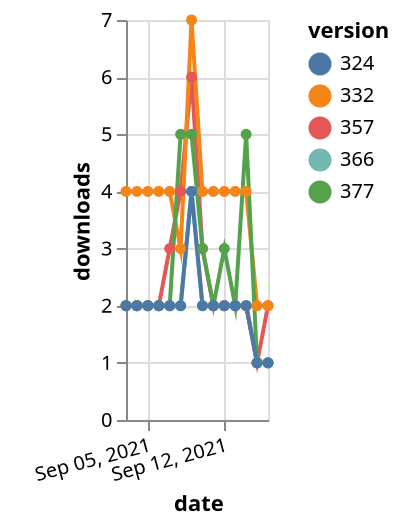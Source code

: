{"$schema": "https://vega.github.io/schema/vega-lite/v5.json", "description": "A simple bar chart with embedded data.", "data": {"values": [{"date": "2021-09-03", "total": 2307, "delta": 2, "version": "366"}, {"date": "2021-09-04", "total": 2309, "delta": 2, "version": "366"}, {"date": "2021-09-05", "total": 2311, "delta": 2, "version": "366"}, {"date": "2021-09-06", "total": 2313, "delta": 2, "version": "366"}, {"date": "2021-09-07", "total": 2315, "delta": 2, "version": "366"}, {"date": "2021-09-08", "total": 2317, "delta": 2, "version": "366"}, {"date": "2021-09-09", "total": 2321, "delta": 4, "version": "366"}, {"date": "2021-09-10", "total": 2323, "delta": 2, "version": "366"}, {"date": "2021-09-11", "total": 2325, "delta": 2, "version": "366"}, {"date": "2021-09-12", "total": 2327, "delta": 2, "version": "366"}, {"date": "2021-09-13", "total": 2329, "delta": 2, "version": "366"}, {"date": "2021-09-14", "total": 2331, "delta": 2, "version": "366"}, {"date": "2021-09-15", "total": 2332, "delta": 1, "version": "366"}, {"date": "2021-09-16", "total": 2333, "delta": 1, "version": "366"}, {"date": "2021-09-03", "total": 2883, "delta": 2, "version": "357"}, {"date": "2021-09-04", "total": 2885, "delta": 2, "version": "357"}, {"date": "2021-09-05", "total": 2887, "delta": 2, "version": "357"}, {"date": "2021-09-06", "total": 2889, "delta": 2, "version": "357"}, {"date": "2021-09-07", "total": 2892, "delta": 3, "version": "357"}, {"date": "2021-09-08", "total": 2896, "delta": 4, "version": "357"}, {"date": "2021-09-09", "total": 2902, "delta": 6, "version": "357"}, {"date": "2021-09-10", "total": 2905, "delta": 3, "version": "357"}, {"date": "2021-09-11", "total": 2907, "delta": 2, "version": "357"}, {"date": "2021-09-12", "total": 2909, "delta": 2, "version": "357"}, {"date": "2021-09-13", "total": 2911, "delta": 2, "version": "357"}, {"date": "2021-09-14", "total": 2913, "delta": 2, "version": "357"}, {"date": "2021-09-15", "total": 2914, "delta": 1, "version": "357"}, {"date": "2021-09-16", "total": 2916, "delta": 2, "version": "357"}, {"date": "2021-09-03", "total": 4924, "delta": 4, "version": "332"}, {"date": "2021-09-04", "total": 4928, "delta": 4, "version": "332"}, {"date": "2021-09-05", "total": 4932, "delta": 4, "version": "332"}, {"date": "2021-09-06", "total": 4936, "delta": 4, "version": "332"}, {"date": "2021-09-07", "total": 4940, "delta": 4, "version": "332"}, {"date": "2021-09-08", "total": 4943, "delta": 3, "version": "332"}, {"date": "2021-09-09", "total": 4950, "delta": 7, "version": "332"}, {"date": "2021-09-10", "total": 4954, "delta": 4, "version": "332"}, {"date": "2021-09-11", "total": 4958, "delta": 4, "version": "332"}, {"date": "2021-09-12", "total": 4962, "delta": 4, "version": "332"}, {"date": "2021-09-13", "total": 4966, "delta": 4, "version": "332"}, {"date": "2021-09-14", "total": 4970, "delta": 4, "version": "332"}, {"date": "2021-09-15", "total": 4972, "delta": 2, "version": "332"}, {"date": "2021-09-16", "total": 4974, "delta": 2, "version": "332"}, {"date": "2021-09-03", "total": 2101, "delta": 2, "version": "377"}, {"date": "2021-09-04", "total": 2103, "delta": 2, "version": "377"}, {"date": "2021-09-05", "total": 2105, "delta": 2, "version": "377"}, {"date": "2021-09-06", "total": 2107, "delta": 2, "version": "377"}, {"date": "2021-09-07", "total": 2109, "delta": 2, "version": "377"}, {"date": "2021-09-08", "total": 2114, "delta": 5, "version": "377"}, {"date": "2021-09-09", "total": 2119, "delta": 5, "version": "377"}, {"date": "2021-09-10", "total": 2122, "delta": 3, "version": "377"}, {"date": "2021-09-11", "total": 2124, "delta": 2, "version": "377"}, {"date": "2021-09-12", "total": 2127, "delta": 3, "version": "377"}, {"date": "2021-09-13", "total": 2129, "delta": 2, "version": "377"}, {"date": "2021-09-14", "total": 2134, "delta": 5, "version": "377"}, {"date": "2021-09-15", "total": 2135, "delta": 1, "version": "377"}, {"date": "2021-09-16", "total": 2136, "delta": 1, "version": "377"}, {"date": "2021-09-03", "total": 2574, "delta": 2, "version": "324"}, {"date": "2021-09-04", "total": 2576, "delta": 2, "version": "324"}, {"date": "2021-09-05", "total": 2578, "delta": 2, "version": "324"}, {"date": "2021-09-06", "total": 2580, "delta": 2, "version": "324"}, {"date": "2021-09-07", "total": 2582, "delta": 2, "version": "324"}, {"date": "2021-09-08", "total": 2584, "delta": 2, "version": "324"}, {"date": "2021-09-09", "total": 2588, "delta": 4, "version": "324"}, {"date": "2021-09-10", "total": 2590, "delta": 2, "version": "324"}, {"date": "2021-09-11", "total": 2592, "delta": 2, "version": "324"}, {"date": "2021-09-12", "total": 2594, "delta": 2, "version": "324"}, {"date": "2021-09-13", "total": 2596, "delta": 2, "version": "324"}, {"date": "2021-09-14", "total": 2598, "delta": 2, "version": "324"}, {"date": "2021-09-15", "total": 2599, "delta": 1, "version": "324"}, {"date": "2021-09-16", "total": 2600, "delta": 1, "version": "324"}]}, "width": "container", "mark": {"type": "line", "point": {"filled": true}}, "encoding": {"x": {"field": "date", "type": "temporal", "timeUnit": "yearmonthdate", "title": "date", "axis": {"labelAngle": -15}}, "y": {"field": "delta", "type": "quantitative", "title": "downloads"}, "color": {"field": "version", "type": "nominal"}, "tooltip": {"field": "delta"}}}